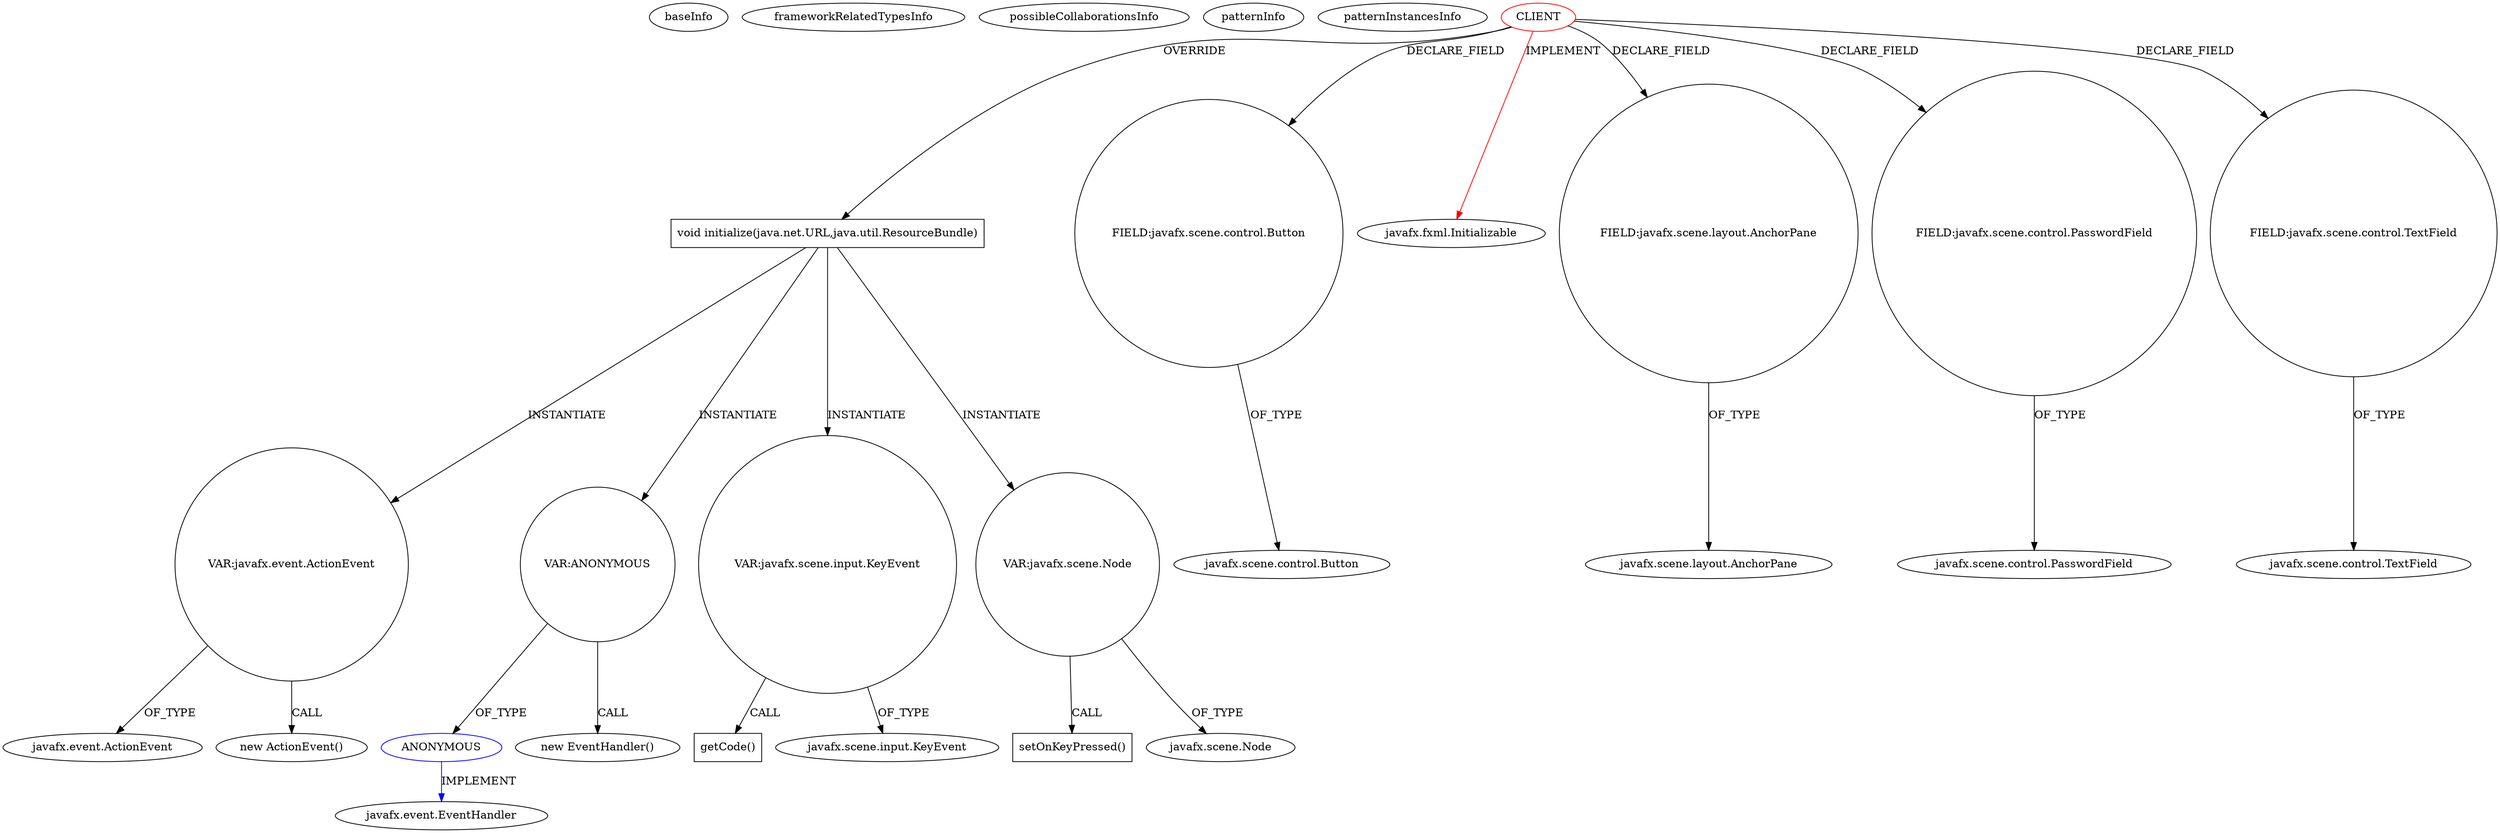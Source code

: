 digraph {
baseInfo[graphId=25,category="pattern",isAnonymous=false,possibleRelation=true]
frameworkRelatedTypesInfo[0="javafx.fxml.Initializable"]
possibleCollaborationsInfo[0="25~INSTANTIATION-OVERRIDING_METHOD_DECLARATION-~javafx.fxml.Initializable ~javafx.event.EventHandler ~false~true"]
patternInfo[frequency=2.0,patternRootClient=0]
patternInstancesInfo[0="greenua14-TicTacToeClient~/greenua14-TicTacToeClient/TicTacToeClient-master/src/sample/Controllers/RegistrationController.java~RegistrationController~2798",1="greenua14-TicTacToeClient~/greenua14-TicTacToeClient/TicTacToeClient-master/src/sample/Controllers/AuthorizationController.java~AuthorizationController~2796"]
23[label="javafx.event.ActionEvent",vertexType="FRAMEWORK_CLASS_TYPE",isFrameworkType=false]
22[label="VAR:javafx.event.ActionEvent",vertexType="VARIABLE_EXPRESION",isFrameworkType=false,shape=circle]
10[label="void initialize(java.net.URL,java.util.ResourceBundle)",vertexType="OVERRIDING_METHOD_DECLARATION",isFrameworkType=false,shape=box]
0[label="CLIENT",vertexType="ROOT_CLIENT_CLASS_DECLARATION",isFrameworkType=false,color=red]
8[label="FIELD:javafx.scene.control.Button",vertexType="FIELD_DECLARATION",isFrameworkType=false,shape=circle]
15[label="VAR:ANONYMOUS",vertexType="VARIABLE_EXPRESION",isFrameworkType=false,shape=circle]
16[label="ANONYMOUS",vertexType="REFERENCE_ANONYMOUS_DECLARATION",isFrameworkType=false,color=blue]
14[label="new EventHandler()",vertexType="CONSTRUCTOR_CALL",isFrameworkType=false]
1[label="javafx.fxml.Initializable",vertexType="FRAMEWORK_INTERFACE_TYPE",isFrameworkType=false]
17[label="javafx.event.EventHandler",vertexType="FRAMEWORK_INTERFACE_TYPE",isFrameworkType=false]
4[label="FIELD:javafx.scene.layout.AnchorPane",vertexType="FIELD_DECLARATION",isFrameworkType=false,shape=circle]
21[label="new ActionEvent()",vertexType="CONSTRUCTOR_CALL",isFrameworkType=false]
6[label="FIELD:javafx.scene.control.PasswordField",vertexType="FIELD_DECLARATION",isFrameworkType=false,shape=circle]
7[label="javafx.scene.control.PasswordField",vertexType="FRAMEWORK_CLASS_TYPE",isFrameworkType=false]
9[label="javafx.scene.control.Button",vertexType="FRAMEWORK_CLASS_TYPE",isFrameworkType=false]
5[label="javafx.scene.layout.AnchorPane",vertexType="FRAMEWORK_CLASS_TYPE",isFrameworkType=false]
18[label="VAR:javafx.scene.input.KeyEvent",vertexType="VARIABLE_EXPRESION",isFrameworkType=false,shape=circle]
19[label="getCode()",vertexType="INSIDE_CALL",isFrameworkType=false,shape=box]
20[label="javafx.scene.input.KeyEvent",vertexType="FRAMEWORK_CLASS_TYPE",isFrameworkType=false]
2[label="FIELD:javafx.scene.control.TextField",vertexType="FIELD_DECLARATION",isFrameworkType=false,shape=circle]
3[label="javafx.scene.control.TextField",vertexType="FRAMEWORK_CLASS_TYPE",isFrameworkType=false]
11[label="VAR:javafx.scene.Node",vertexType="VARIABLE_EXPRESION",isFrameworkType=false,shape=circle]
12[label="setOnKeyPressed()",vertexType="INSIDE_CALL",isFrameworkType=false,shape=box]
13[label="javafx.scene.Node",vertexType="FRAMEWORK_CLASS_TYPE",isFrameworkType=false]
10->22[label="INSTANTIATE"]
2->3[label="OF_TYPE"]
0->8[label="DECLARE_FIELD"]
4->5[label="OF_TYPE"]
18->19[label="CALL"]
0->1[label="IMPLEMENT",color=red]
0->6[label="DECLARE_FIELD"]
0->2[label="DECLARE_FIELD"]
0->4[label="DECLARE_FIELD"]
10->15[label="INSTANTIATE"]
22->21[label="CALL"]
18->20[label="OF_TYPE"]
10->11[label="INSTANTIATE"]
10->18[label="INSTANTIATE"]
0->10[label="OVERRIDE"]
11->13[label="OF_TYPE"]
6->7[label="OF_TYPE"]
15->14[label="CALL"]
22->23[label="OF_TYPE"]
8->9[label="OF_TYPE"]
15->16[label="OF_TYPE"]
11->12[label="CALL"]
16->17[label="IMPLEMENT",color=blue]
}

